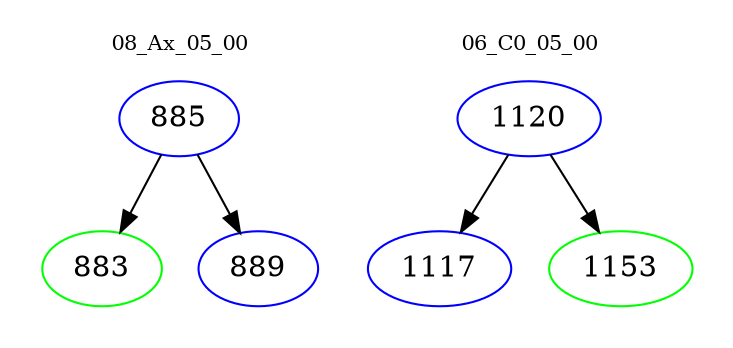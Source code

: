 digraph{
subgraph cluster_0 {
color = white
label = "08_Ax_05_00";
fontsize=10;
T0_885 [label="885", color="blue"]
T0_885 -> T0_883 [color="black"]
T0_883 [label="883", color="green"]
T0_885 -> T0_889 [color="black"]
T0_889 [label="889", color="blue"]
}
subgraph cluster_1 {
color = white
label = "06_C0_05_00";
fontsize=10;
T1_1120 [label="1120", color="blue"]
T1_1120 -> T1_1117 [color="black"]
T1_1117 [label="1117", color="blue"]
T1_1120 -> T1_1153 [color="black"]
T1_1153 [label="1153", color="green"]
}
}
